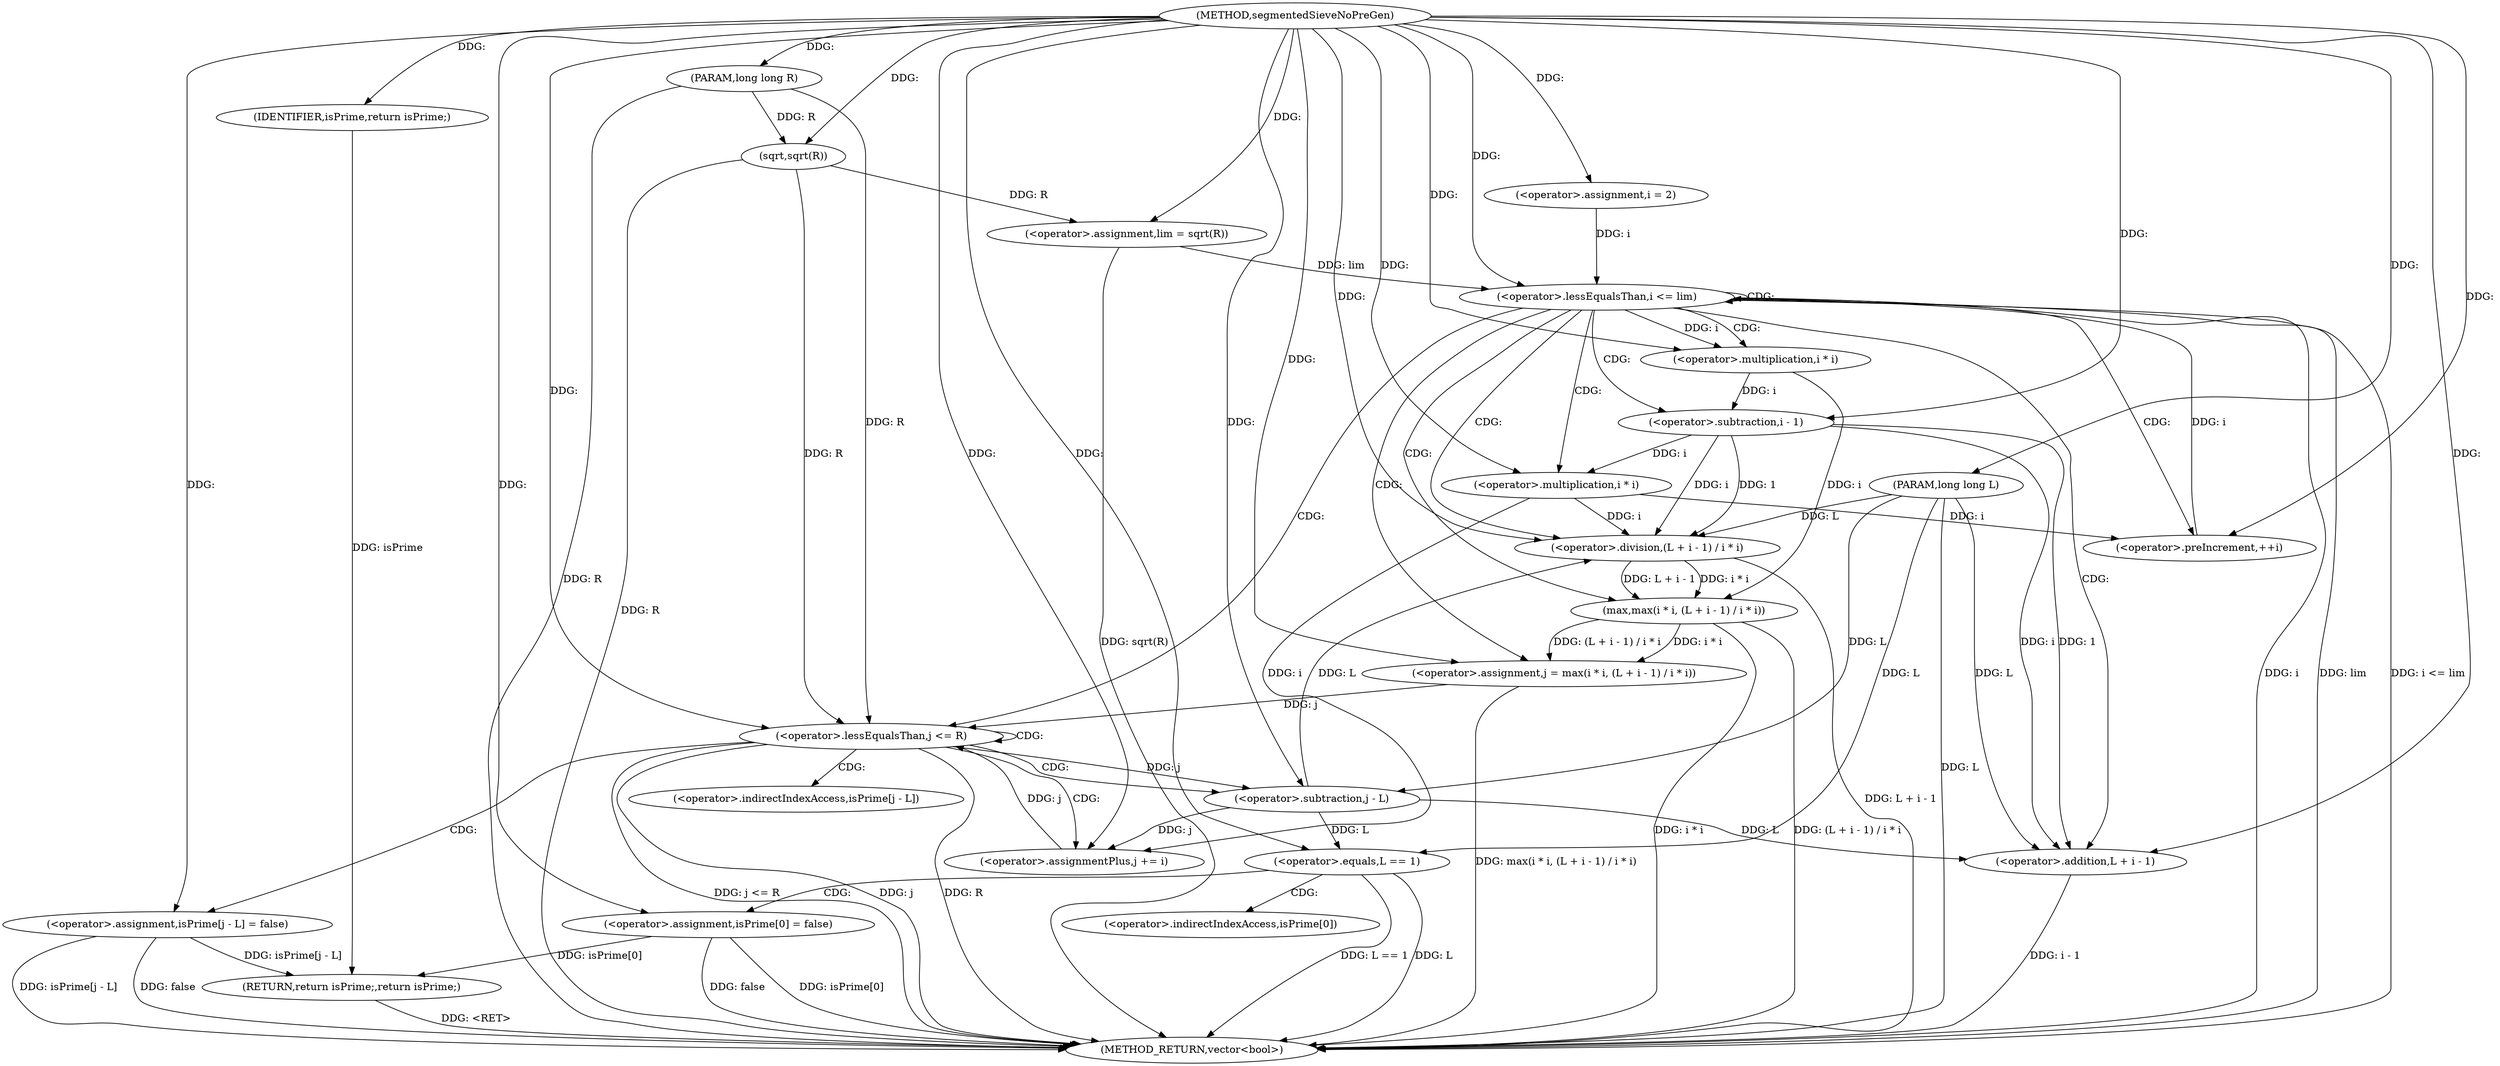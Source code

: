 digraph "segmentedSieveNoPreGen" {  
"1000284" [label = "(METHOD,segmentedSieveNoPreGen)" ]
"1000345" [label = "(METHOD_RETURN,vector<bool>)" ]
"1000285" [label = "(PARAM,long long L)" ]
"1000286" [label = "(PARAM,long long R)" ]
"1000290" [label = "(<operator>.assignment,lim = sqrt(R))" ]
"1000343" [label = "(RETURN,return isPrime;,return isPrime;)" ]
"1000296" [label = "(<operator>.assignment,i = 2)" ]
"1000299" [label = "(<operator>.lessEqualsThan,i <= lim)" ]
"1000302" [label = "(<operator>.preIncrement,++i)" ]
"1000335" [label = "(<operator>.equals,L == 1)" ]
"1000338" [label = "(<operator>.assignment,isPrime[0] = false)" ]
"1000344" [label = "(IDENTIFIER,isPrime,return isPrime;)" ]
"1000292" [label = "(sqrt,sqrt(R))" ]
"1000306" [label = "(<operator>.assignment,j = max(i * i, (L + i - 1) / i * i))" ]
"1000321" [label = "(<operator>.lessEqualsThan,j <= R)" ]
"1000324" [label = "(<operator>.assignmentPlus,j += i)" ]
"1000327" [label = "(<operator>.assignment,isPrime[j - L] = false)" ]
"1000308" [label = "(max,max(i * i, (L + i - 1) / i * i))" ]
"1000309" [label = "(<operator>.multiplication,i * i)" ]
"1000312" [label = "(<operator>.division,(L + i - 1) / i * i)" ]
"1000330" [label = "(<operator>.subtraction,j - L)" ]
"1000313" [label = "(<operator>.addition,L + i - 1)" ]
"1000318" [label = "(<operator>.multiplication,i * i)" ]
"1000315" [label = "(<operator>.subtraction,i - 1)" ]
"1000339" [label = "(<operator>.indirectIndexAccess,isPrime[0])" ]
"1000328" [label = "(<operator>.indirectIndexAccess,isPrime[j - L])" ]
  "1000343" -> "1000345"  [ label = "DDG: <RET>"] 
  "1000285" -> "1000345"  [ label = "DDG: L"] 
  "1000286" -> "1000345"  [ label = "DDG: R"] 
  "1000292" -> "1000345"  [ label = "DDG: R"] 
  "1000290" -> "1000345"  [ label = "DDG: sqrt(R)"] 
  "1000299" -> "1000345"  [ label = "DDG: i"] 
  "1000299" -> "1000345"  [ label = "DDG: lim"] 
  "1000299" -> "1000345"  [ label = "DDG: i <= lim"] 
  "1000335" -> "1000345"  [ label = "DDG: L"] 
  "1000335" -> "1000345"  [ label = "DDG: L == 1"] 
  "1000338" -> "1000345"  [ label = "DDG: isPrime[0]"] 
  "1000338" -> "1000345"  [ label = "DDG: false"] 
  "1000308" -> "1000345"  [ label = "DDG: i * i"] 
  "1000313" -> "1000345"  [ label = "DDG: i - 1"] 
  "1000312" -> "1000345"  [ label = "DDG: L + i - 1"] 
  "1000308" -> "1000345"  [ label = "DDG: (L + i - 1) / i * i"] 
  "1000306" -> "1000345"  [ label = "DDG: max(i * i, (L + i - 1) / i * i)"] 
  "1000321" -> "1000345"  [ label = "DDG: j"] 
  "1000321" -> "1000345"  [ label = "DDG: R"] 
  "1000321" -> "1000345"  [ label = "DDG: j <= R"] 
  "1000327" -> "1000345"  [ label = "DDG: isPrime[j - L]"] 
  "1000327" -> "1000345"  [ label = "DDG: false"] 
  "1000284" -> "1000285"  [ label = "DDG: "] 
  "1000284" -> "1000286"  [ label = "DDG: "] 
  "1000292" -> "1000290"  [ label = "DDG: R"] 
  "1000344" -> "1000343"  [ label = "DDG: isPrime"] 
  "1000338" -> "1000343"  [ label = "DDG: isPrime[0]"] 
  "1000327" -> "1000343"  [ label = "DDG: isPrime[j - L]"] 
  "1000284" -> "1000290"  [ label = "DDG: "] 
  "1000284" -> "1000296"  [ label = "DDG: "] 
  "1000284" -> "1000338"  [ label = "DDG: "] 
  "1000284" -> "1000344"  [ label = "DDG: "] 
  "1000286" -> "1000292"  [ label = "DDG: R"] 
  "1000284" -> "1000292"  [ label = "DDG: "] 
  "1000296" -> "1000299"  [ label = "DDG: i"] 
  "1000302" -> "1000299"  [ label = "DDG: i"] 
  "1000284" -> "1000299"  [ label = "DDG: "] 
  "1000290" -> "1000299"  [ label = "DDG: lim"] 
  "1000318" -> "1000302"  [ label = "DDG: i"] 
  "1000284" -> "1000302"  [ label = "DDG: "] 
  "1000308" -> "1000306"  [ label = "DDG: i * i"] 
  "1000308" -> "1000306"  [ label = "DDG: (L + i - 1) / i * i"] 
  "1000318" -> "1000324"  [ label = "DDG: i"] 
  "1000284" -> "1000324"  [ label = "DDG: "] 
  "1000284" -> "1000327"  [ label = "DDG: "] 
  "1000330" -> "1000335"  [ label = "DDG: L"] 
  "1000285" -> "1000335"  [ label = "DDG: L"] 
  "1000284" -> "1000335"  [ label = "DDG: "] 
  "1000284" -> "1000306"  [ label = "DDG: "] 
  "1000306" -> "1000321"  [ label = "DDG: j"] 
  "1000324" -> "1000321"  [ label = "DDG: j"] 
  "1000284" -> "1000321"  [ label = "DDG: "] 
  "1000292" -> "1000321"  [ label = "DDG: R"] 
  "1000286" -> "1000321"  [ label = "DDG: R"] 
  "1000330" -> "1000324"  [ label = "DDG: j"] 
  "1000312" -> "1000308"  [ label = "DDG: i * i"] 
  "1000309" -> "1000308"  [ label = "DDG: i"] 
  "1000312" -> "1000308"  [ label = "DDG: L + i - 1"] 
  "1000299" -> "1000309"  [ label = "DDG: i"] 
  "1000284" -> "1000309"  [ label = "DDG: "] 
  "1000315" -> "1000312"  [ label = "DDG: 1"] 
  "1000315" -> "1000312"  [ label = "DDG: i"] 
  "1000330" -> "1000312"  [ label = "DDG: L"] 
  "1000285" -> "1000312"  [ label = "DDG: L"] 
  "1000284" -> "1000312"  [ label = "DDG: "] 
  "1000318" -> "1000312"  [ label = "DDG: i"] 
  "1000321" -> "1000330"  [ label = "DDG: j"] 
  "1000284" -> "1000330"  [ label = "DDG: "] 
  "1000285" -> "1000330"  [ label = "DDG: L"] 
  "1000330" -> "1000313"  [ label = "DDG: L"] 
  "1000285" -> "1000313"  [ label = "DDG: L"] 
  "1000284" -> "1000313"  [ label = "DDG: "] 
  "1000315" -> "1000313"  [ label = "DDG: 1"] 
  "1000315" -> "1000313"  [ label = "DDG: i"] 
  "1000315" -> "1000318"  [ label = "DDG: i"] 
  "1000284" -> "1000318"  [ label = "DDG: "] 
  "1000309" -> "1000315"  [ label = "DDG: i"] 
  "1000284" -> "1000315"  [ label = "DDG: "] 
  "1000299" -> "1000309"  [ label = "CDG: "] 
  "1000299" -> "1000299"  [ label = "CDG: "] 
  "1000299" -> "1000318"  [ label = "CDG: "] 
  "1000299" -> "1000308"  [ label = "CDG: "] 
  "1000299" -> "1000315"  [ label = "CDG: "] 
  "1000299" -> "1000312"  [ label = "CDG: "] 
  "1000299" -> "1000302"  [ label = "CDG: "] 
  "1000299" -> "1000321"  [ label = "CDG: "] 
  "1000299" -> "1000306"  [ label = "CDG: "] 
  "1000299" -> "1000313"  [ label = "CDG: "] 
  "1000335" -> "1000339"  [ label = "CDG: "] 
  "1000335" -> "1000338"  [ label = "CDG: "] 
  "1000321" -> "1000328"  [ label = "CDG: "] 
  "1000321" -> "1000330"  [ label = "CDG: "] 
  "1000321" -> "1000327"  [ label = "CDG: "] 
  "1000321" -> "1000324"  [ label = "CDG: "] 
  "1000321" -> "1000321"  [ label = "CDG: "] 
}

